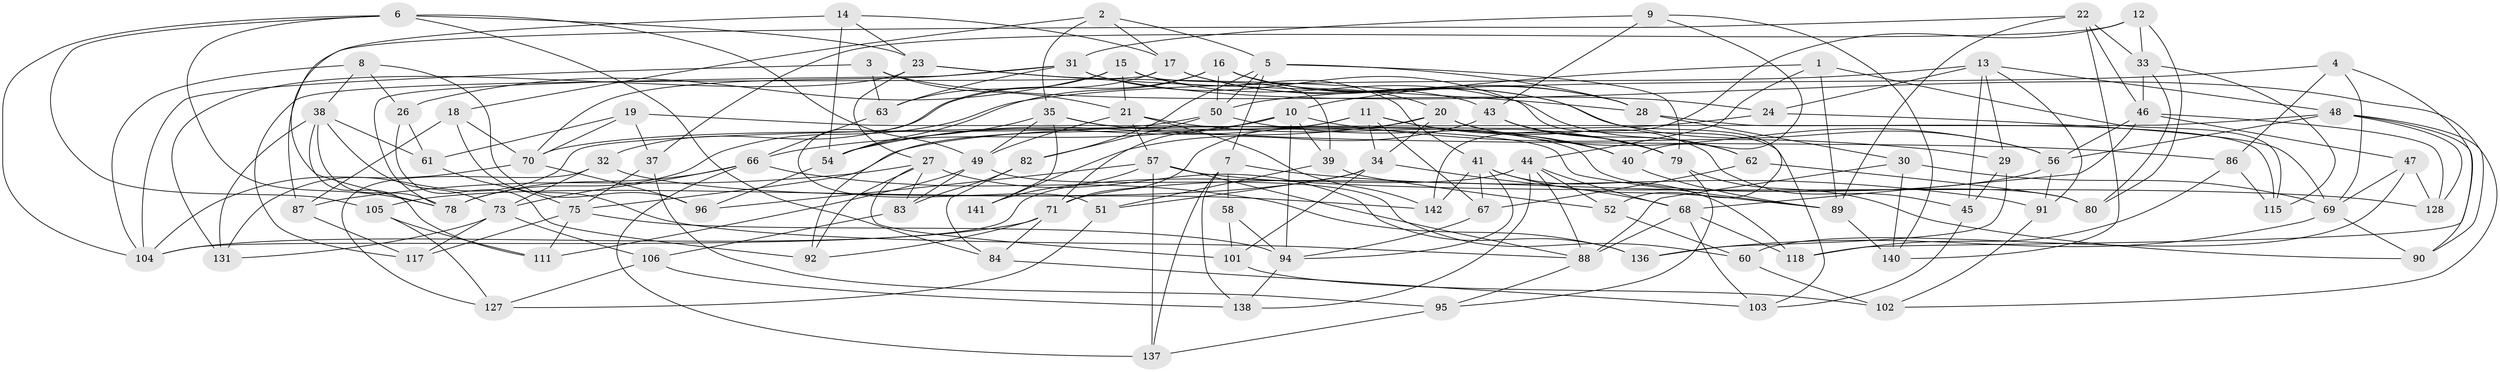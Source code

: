// Generated by graph-tools (version 1.1) at 2025/24/03/03/25 07:24:22]
// undirected, 100 vertices, 240 edges
graph export_dot {
graph [start="1"]
  node [color=gray90,style=filled];
  1;
  2;
  3;
  4;
  5 [super="+108"];
  6 [super="+59"];
  7 [super="+74"];
  8;
  9;
  10 [super="+42"];
  11 [super="+25"];
  12;
  13 [super="+133"];
  14;
  15 [super="+135"];
  16 [super="+122"];
  17 [super="+72"];
  18;
  19;
  20 [super="+112"];
  21 [super="+121"];
  22 [super="+110"];
  23 [super="+139"];
  24;
  26;
  27 [super="+126"];
  28 [super="+64"];
  29;
  30;
  31 [super="+98"];
  32;
  33 [super="+36"];
  34 [super="+132"];
  35 [super="+77"];
  37;
  38 [super="+93"];
  39;
  40;
  41 [super="+76"];
  43 [super="+116"];
  44 [super="+55"];
  45;
  46 [super="+53"];
  47;
  48 [super="+125"];
  49 [super="+99"];
  50 [super="+124"];
  51;
  52;
  54 [super="+107"];
  56 [super="+65"];
  57 [super="+100"];
  58;
  60;
  61;
  62;
  63;
  66 [super="+81"];
  67;
  68 [super="+143"];
  69 [super="+109"];
  70 [super="+85"];
  71 [super="+130"];
  73 [super="+129"];
  75 [super="+113"];
  78 [super="+119"];
  79 [super="+97"];
  80;
  82;
  83;
  84;
  86;
  87;
  88 [super="+114"];
  89 [super="+120"];
  90;
  91;
  92;
  94 [super="+123"];
  95;
  96;
  101;
  102;
  103;
  104 [super="+134"];
  105;
  106;
  111;
  115;
  117;
  118;
  127;
  128;
  131;
  136;
  137;
  138;
  140;
  141;
  142;
  1 -- 44;
  1 -- 115;
  1 -- 10;
  1 -- 89;
  2 -- 18;
  2 -- 5;
  2 -- 35;
  2 -- 17;
  3 -- 24;
  3 -- 63;
  3 -- 104;
  3 -- 21;
  4 -- 118;
  4 -- 69;
  4 -- 86;
  4 -- 50;
  5 -- 82;
  5 -- 7;
  5 -- 79;
  5 -- 50;
  5 -- 28;
  6 -- 105;
  6 -- 23;
  6 -- 49;
  6 -- 104;
  6 -- 78;
  6 -- 84;
  7 -- 137;
  7 -- 58 [weight=2];
  7 -- 91;
  7 -- 138;
  8 -- 26;
  8 -- 96;
  8 -- 38;
  8 -- 104;
  9 -- 40;
  9 -- 31;
  9 -- 140;
  9 -- 43;
  10 -- 66;
  10 -- 29;
  10 -- 71;
  10 -- 39;
  10 -- 94;
  11 -- 92;
  11 -- 67;
  11 -- 79;
  11 -- 40;
  11 -- 34;
  11 -- 54;
  12 -- 80;
  12 -- 37;
  12 -- 142;
  12 -- 33;
  13 -- 24;
  13 -- 91;
  13 -- 45;
  13 -- 48;
  13 -- 29;
  13 -- 78;
  14 -- 23;
  14 -- 54;
  14 -- 78;
  14 -- 17;
  15 -- 39;
  15 -- 26;
  15 -- 21;
  15 -- 63;
  15 -- 62;
  15 -- 41;
  16 -- 52;
  16 -- 20;
  16 -- 32;
  16 -- 50;
  16 -- 54;
  16 -- 28;
  17 -- 117;
  17 -- 51;
  17 -- 56;
  17 -- 28;
  18 -- 87;
  18 -- 70;
  18 -- 88;
  19 -- 37;
  19 -- 61;
  19 -- 70;
  19 -- 89;
  20 -- 71;
  20 -- 54;
  20 -- 56;
  20 -- 34;
  20 -- 45;
  21 -- 40;
  21 -- 142;
  21 -- 57;
  21 -- 49;
  22 -- 87;
  22 -- 33 [weight=2];
  22 -- 140;
  22 -- 89;
  22 -- 46;
  23 -- 27;
  23 -- 43;
  23 -- 131;
  23 -- 28;
  24 -- 69;
  24 -- 75;
  26 -- 61;
  26 -- 92;
  27 -- 92;
  27 -- 83;
  27 -- 136;
  27 -- 101;
  27 -- 87;
  28 -- 30;
  28 -- 115;
  29 -- 136;
  29 -- 45;
  30 -- 69;
  30 -- 140;
  30 -- 88;
  31 -- 103;
  31 -- 90;
  31 -- 63;
  31 -- 78;
  31 -- 70;
  32 -- 73;
  32 -- 142;
  32 -- 127;
  33 -- 46;
  33 -- 80;
  33 -- 115;
  34 -- 51;
  34 -- 101;
  34 -- 68;
  34 -- 105;
  35 -- 54;
  35 -- 86;
  35 -- 80;
  35 -- 141;
  35 -- 49;
  37 -- 95;
  37 -- 75;
  38 -- 61;
  38 -- 131;
  38 -- 111;
  38 -- 78;
  38 -- 73;
  39 -- 52;
  39 -- 51;
  40 -- 89;
  41 -- 118;
  41 -- 89;
  41 -- 67;
  41 -- 94;
  41 -- 142;
  43 -- 141 [weight=2];
  43 -- 62;
  43 -- 79;
  44 -- 138;
  44 -- 52;
  44 -- 104;
  44 -- 88;
  44 -- 68;
  45 -- 103;
  46 -- 128;
  46 -- 68;
  46 -- 56;
  46 -- 47;
  47 -- 128;
  47 -- 60;
  47 -- 69;
  48 -- 102;
  48 -- 128;
  48 -- 90;
  48 -- 131;
  48 -- 56;
  49 -- 83;
  49 -- 60;
  49 -- 111;
  50 -- 82;
  50 -- 70;
  50 -- 79;
  51 -- 127;
  52 -- 60;
  54 -- 96;
  56 -- 71;
  56 -- 91;
  57 -- 96;
  57 -- 137;
  57 -- 88;
  57 -- 128;
  57 -- 141;
  58 -- 101;
  58 -- 94;
  60 -- 102;
  61 -- 75;
  62 -- 80;
  62 -- 67;
  63 -- 66;
  66 -- 78;
  66 -- 137;
  66 -- 136;
  66 -- 73;
  67 -- 94;
  68 -- 103;
  68 -- 88;
  68 -- 118;
  69 -- 136;
  69 -- 90;
  70 -- 96;
  70 -- 104;
  71 -- 84;
  71 -- 92;
  71 -- 104;
  73 -- 131;
  73 -- 106;
  73 -- 117;
  75 -- 117;
  75 -- 94;
  75 -- 111;
  79 -- 90;
  79 -- 95;
  82 -- 84;
  82 -- 83;
  83 -- 106;
  84 -- 103;
  86 -- 118;
  86 -- 115;
  87 -- 117;
  88 -- 95;
  89 -- 140;
  91 -- 102;
  94 -- 138;
  95 -- 137;
  101 -- 102;
  105 -- 111;
  105 -- 127;
  106 -- 127;
  106 -- 138;
}
